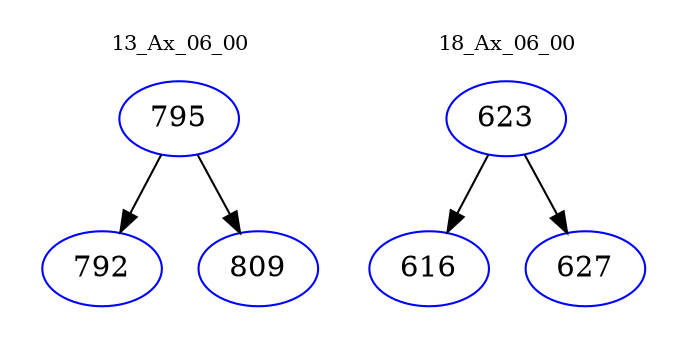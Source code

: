 digraph{
subgraph cluster_0 {
color = white
label = "13_Ax_06_00";
fontsize=10;
T0_795 [label="795", color="blue"]
T0_795 -> T0_792 [color="black"]
T0_792 [label="792", color="blue"]
T0_795 -> T0_809 [color="black"]
T0_809 [label="809", color="blue"]
}
subgraph cluster_1 {
color = white
label = "18_Ax_06_00";
fontsize=10;
T1_623 [label="623", color="blue"]
T1_623 -> T1_616 [color="black"]
T1_616 [label="616", color="blue"]
T1_623 -> T1_627 [color="black"]
T1_627 [label="627", color="blue"]
}
}
